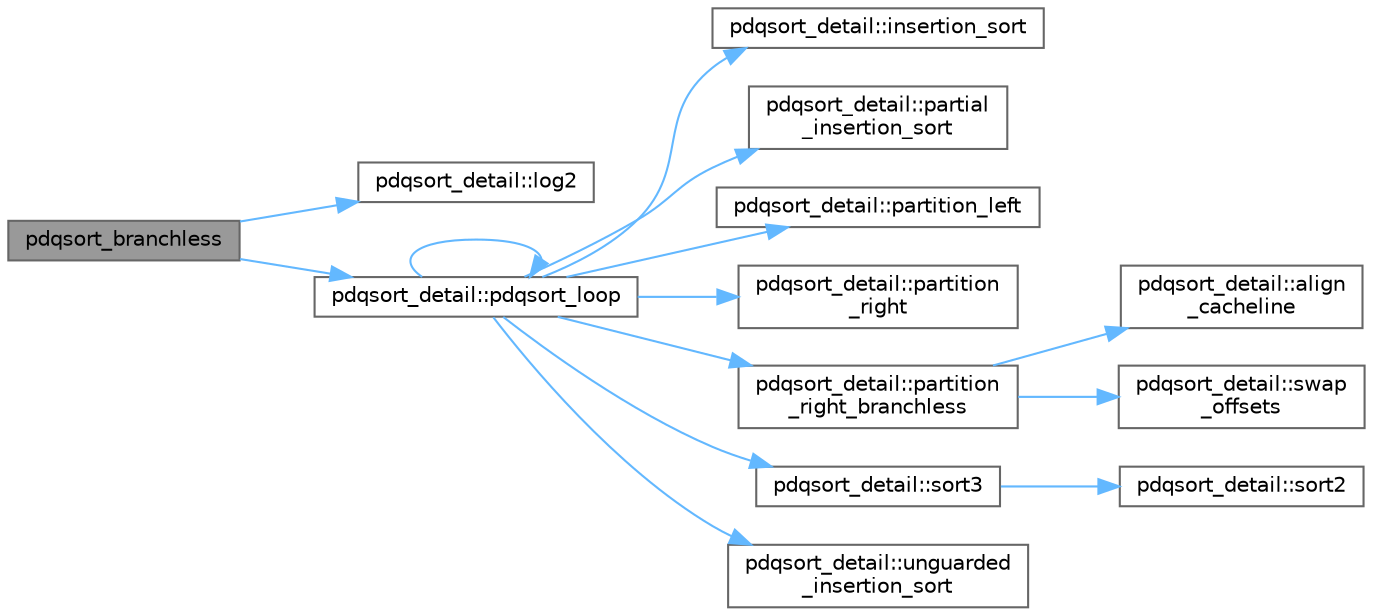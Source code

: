 digraph "pdqsort_branchless"
{
 // LATEX_PDF_SIZE
  bgcolor="transparent";
  edge [fontname=Helvetica,fontsize=10,labelfontname=Helvetica,labelfontsize=10];
  node [fontname=Helvetica,fontsize=10,shape=box,height=0.2,width=0.4];
  rankdir="LR";
  Node1 [id="Node000001",label="pdqsort_branchless",height=0.2,width=0.4,color="gray40", fillcolor="grey60", style="filled", fontcolor="black",tooltip=" "];
  Node1 -> Node2 [id="edge1_Node000001_Node000002",color="steelblue1",style="solid",tooltip=" "];
  Node2 [id="Node000002",label="pdqsort_detail::log2",height=0.2,width=0.4,color="grey40", fillcolor="white", style="filled",URL="$namespacepdqsort__detail.html#a92efcfdf1e8d68b3874edff8b80076ed",tooltip=" "];
  Node1 -> Node3 [id="edge2_Node000001_Node000003",color="steelblue1",style="solid",tooltip=" "];
  Node3 [id="Node000003",label="pdqsort_detail::pdqsort_loop",height=0.2,width=0.4,color="grey40", fillcolor="white", style="filled",URL="$namespacepdqsort__detail.html#a2c5ecdf1abb3b6e3fc02cd157512ac11",tooltip=" "];
  Node3 -> Node4 [id="edge3_Node000003_Node000004",color="steelblue1",style="solid",tooltip=" "];
  Node4 [id="Node000004",label="pdqsort_detail::insertion_sort",height=0.2,width=0.4,color="grey40", fillcolor="white", style="filled",URL="$namespacepdqsort__detail.html#adc095280baf9194391b8fd781bf22c05",tooltip=" "];
  Node3 -> Node5 [id="edge4_Node000003_Node000005",color="steelblue1",style="solid",tooltip=" "];
  Node5 [id="Node000005",label="pdqsort_detail::partial\l_insertion_sort",height=0.2,width=0.4,color="grey40", fillcolor="white", style="filled",URL="$namespacepdqsort__detail.html#a01d434ba2a54a3abc238517e4cb7519a",tooltip=" "];
  Node3 -> Node6 [id="edge5_Node000003_Node000006",color="steelblue1",style="solid",tooltip=" "];
  Node6 [id="Node000006",label="pdqsort_detail::partition_left",height=0.2,width=0.4,color="grey40", fillcolor="white", style="filled",URL="$namespacepdqsort__detail.html#af7961c01faadc35189ac84f9b03e837f",tooltip=" "];
  Node3 -> Node7 [id="edge6_Node000003_Node000007",color="steelblue1",style="solid",tooltip=" "];
  Node7 [id="Node000007",label="pdqsort_detail::partition\l_right",height=0.2,width=0.4,color="grey40", fillcolor="white", style="filled",URL="$namespacepdqsort__detail.html#a0a55eeeaaea5faef67766c6b65ccfd2e",tooltip=" "];
  Node3 -> Node8 [id="edge7_Node000003_Node000008",color="steelblue1",style="solid",tooltip=" "];
  Node8 [id="Node000008",label="pdqsort_detail::partition\l_right_branchless",height=0.2,width=0.4,color="grey40", fillcolor="white", style="filled",URL="$namespacepdqsort__detail.html#ae07c959114ecfa16ecafac5996f3ff26",tooltip=" "];
  Node8 -> Node9 [id="edge8_Node000008_Node000009",color="steelblue1",style="solid",tooltip=" "];
  Node9 [id="Node000009",label="pdqsort_detail::align\l_cacheline",height=0.2,width=0.4,color="grey40", fillcolor="white", style="filled",URL="$namespacepdqsort__detail.html#a9c14c46c400c3d91db14fb6500d576a0",tooltip=" "];
  Node8 -> Node10 [id="edge9_Node000008_Node000010",color="steelblue1",style="solid",tooltip=" "];
  Node10 [id="Node000010",label="pdqsort_detail::swap\l_offsets",height=0.2,width=0.4,color="grey40", fillcolor="white", style="filled",URL="$namespacepdqsort__detail.html#a9fb8c4c6e7cae1781d127e70e47a8016",tooltip=" "];
  Node3 -> Node3 [id="edge10_Node000003_Node000003",color="steelblue1",style="solid",tooltip=" "];
  Node3 -> Node11 [id="edge11_Node000003_Node000011",color="steelblue1",style="solid",tooltip=" "];
  Node11 [id="Node000011",label="pdqsort_detail::sort3",height=0.2,width=0.4,color="grey40", fillcolor="white", style="filled",URL="$namespacepdqsort__detail.html#ae1afda154c9e98c0f24589f4aa5f703f",tooltip=" "];
  Node11 -> Node12 [id="edge12_Node000011_Node000012",color="steelblue1",style="solid",tooltip=" "];
  Node12 [id="Node000012",label="pdqsort_detail::sort2",height=0.2,width=0.4,color="grey40", fillcolor="white", style="filled",URL="$namespacepdqsort__detail.html#a3daafaa0f44a7507d138749b7311dcaa",tooltip=" "];
  Node3 -> Node13 [id="edge13_Node000003_Node000013",color="steelblue1",style="solid",tooltip=" "];
  Node13 [id="Node000013",label="pdqsort_detail::unguarded\l_insertion_sort",height=0.2,width=0.4,color="grey40", fillcolor="white", style="filled",URL="$namespacepdqsort__detail.html#a3f1c34cdc137010052833aa50f03950d",tooltip=" "];
}
